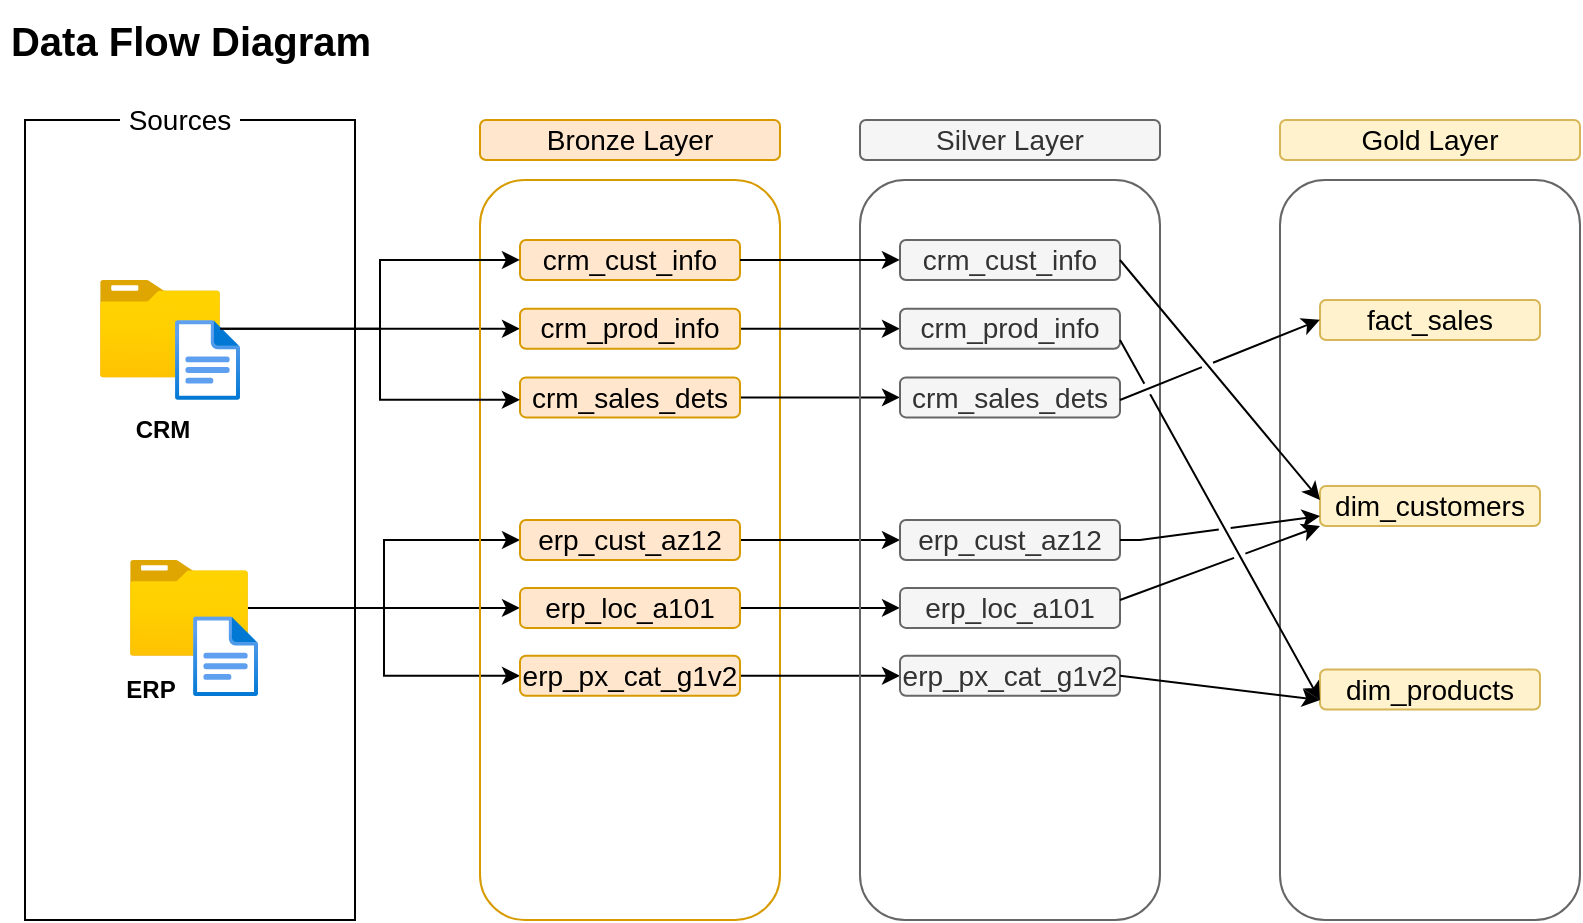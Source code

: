 <mxfile version="28.0.6">
  <diagram name="Page-1" id="jRa60wuSDI2qEYhYIGw1">
    <mxGraphModel dx="772" dy="501" grid="1" gridSize="10" guides="1" tooltips="1" connect="1" arrows="1" fold="1" page="1" pageScale="1" pageWidth="850" pageHeight="1100" math="0" shadow="0">
      <root>
        <mxCell id="0" />
        <mxCell id="1" parent="0" />
        <mxCell id="a6cSThjE33P_qZXsLEnQ-1" value="Data Flow Diagram" style="text;html=1;align=center;verticalAlign=middle;resizable=0;points=[];autosize=1;strokeColor=none;fillColor=none;fontStyle=1;fontSize=20;" parent="1" vertex="1">
          <mxGeometry x="40" y="20" width="190" height="40" as="geometry" />
        </mxCell>
        <mxCell id="a6cSThjE33P_qZXsLEnQ-3" value="" style="rounded=0;whiteSpace=wrap;html=1;" parent="1" vertex="1">
          <mxGeometry x="52.5" y="80" width="165" height="400" as="geometry" />
        </mxCell>
        <mxCell id="a6cSThjE33P_qZXsLEnQ-4" value="Sources" style="rounded=1;whiteSpace=wrap;html=1;fontSize=14;strokeColor=none;" parent="1" vertex="1">
          <mxGeometry x="100" y="70" width="60" height="20" as="geometry" />
        </mxCell>
        <mxCell id="a6cSThjE33P_qZXsLEnQ-30" style="edgeStyle=orthogonalEdgeStyle;rounded=0;orthogonalLoop=1;jettySize=auto;html=1;entryX=0;entryY=0.5;entryDx=0;entryDy=0;" parent="1" source="a6cSThjE33P_qZXsLEnQ-5" target="a6cSThjE33P_qZXsLEnQ-21" edge="1">
          <mxGeometry relative="1" as="geometry" />
        </mxCell>
        <mxCell id="a6cSThjE33P_qZXsLEnQ-5" value="" style="image;aspect=fixed;html=1;points=[];align=center;fontSize=12;image=img/lib/azure2/general/Folder_Blank.svg;" parent="1" vertex="1">
          <mxGeometry x="90" y="160" width="60" height="48.69" as="geometry" />
        </mxCell>
        <mxCell id="a6cSThjE33P_qZXsLEnQ-6" value="" style="image;aspect=fixed;html=1;points=[];align=center;fontSize=12;image=img/lib/azure2/general/File.svg;" parent="1" vertex="1">
          <mxGeometry x="127.54" y="180" width="32.46" height="40" as="geometry" />
        </mxCell>
        <mxCell id="a6cSThjE33P_qZXsLEnQ-7" value="&lt;b&gt;CRM&lt;/b&gt;" style="text;html=1;align=center;verticalAlign=middle;resizable=0;points=[];autosize=1;strokeColor=none;fillColor=none;" parent="1" vertex="1">
          <mxGeometry x="95.5" y="220" width="50" height="30" as="geometry" />
        </mxCell>
        <mxCell id="a6cSThjE33P_qZXsLEnQ-39" style="edgeStyle=orthogonalEdgeStyle;rounded=0;orthogonalLoop=1;jettySize=auto;html=1;entryX=0;entryY=0.5;entryDx=0;entryDy=0;" parent="1" source="a6cSThjE33P_qZXsLEnQ-8" target="a6cSThjE33P_qZXsLEnQ-35" edge="1">
          <mxGeometry relative="1" as="geometry" />
        </mxCell>
        <mxCell id="a6cSThjE33P_qZXsLEnQ-41" style="edgeStyle=orthogonalEdgeStyle;rounded=0;orthogonalLoop=1;jettySize=auto;html=1;entryX=0;entryY=0.5;entryDx=0;entryDy=0;" parent="1" source="a6cSThjE33P_qZXsLEnQ-8" target="a6cSThjE33P_qZXsLEnQ-34" edge="1">
          <mxGeometry relative="1" as="geometry" />
        </mxCell>
        <mxCell id="a6cSThjE33P_qZXsLEnQ-49" style="edgeStyle=orthogonalEdgeStyle;rounded=0;orthogonalLoop=1;jettySize=auto;html=1;entryX=0;entryY=0.5;entryDx=0;entryDy=0;" parent="1" source="a6cSThjE33P_qZXsLEnQ-8" target="a6cSThjE33P_qZXsLEnQ-36" edge="1">
          <mxGeometry relative="1" as="geometry" />
        </mxCell>
        <mxCell id="a6cSThjE33P_qZXsLEnQ-8" value="" style="image;aspect=fixed;html=1;points=[];align=center;fontSize=12;image=img/lib/azure2/general/Folder_Blank.svg;" parent="1" vertex="1">
          <mxGeometry x="105" y="300" width="59" height="47.88" as="geometry" />
        </mxCell>
        <mxCell id="a6cSThjE33P_qZXsLEnQ-9" value="" style="image;aspect=fixed;html=1;points=[];align=center;fontSize=12;image=img/lib/azure2/general/File.svg;" parent="1" vertex="1">
          <mxGeometry x="136.54" y="328.12" width="32.46" height="40" as="geometry" />
        </mxCell>
        <mxCell id="a6cSThjE33P_qZXsLEnQ-10" value="ERP" style="text;html=1;align=center;verticalAlign=middle;resizable=0;points=[];autosize=1;strokeColor=none;fillColor=none;fontStyle=1" parent="1" vertex="1">
          <mxGeometry x="90" y="349.76" width="50" height="30" as="geometry" />
        </mxCell>
        <mxCell id="a6cSThjE33P_qZXsLEnQ-13" value="" style="rounded=1;whiteSpace=wrap;html=1;fillColor=none;strokeColor=#d79b00;" parent="1" vertex="1">
          <mxGeometry x="280" y="110" width="150" height="370" as="geometry" />
        </mxCell>
        <mxCell id="a6cSThjE33P_qZXsLEnQ-14" value="Bronze Layer" style="rounded=1;whiteSpace=wrap;html=1;fontSize=14;fillColor=#ffe6cc;strokeColor=#d79b00;" parent="1" vertex="1">
          <mxGeometry x="280" y="80" width="150" height="20" as="geometry" />
        </mxCell>
        <mxCell id="a6cSThjE33P_qZXsLEnQ-15" value="crm_cust_info" style="rounded=1;whiteSpace=wrap;html=1;fontSize=14;fillColor=#ffe6cc;strokeColor=#d79b00;" parent="1" vertex="1">
          <mxGeometry x="300" y="140" width="110" height="20" as="geometry" />
        </mxCell>
        <mxCell id="LrQN_TXFuNfY9xNI4IL4-10" style="edgeStyle=orthogonalEdgeStyle;rounded=0;orthogonalLoop=1;jettySize=auto;html=1;entryX=0;entryY=0.5;entryDx=0;entryDy=0;" parent="1" source="a6cSThjE33P_qZXsLEnQ-21" target="LrQN_TXFuNfY9xNI4IL4-4" edge="1">
          <mxGeometry relative="1" as="geometry" />
        </mxCell>
        <mxCell id="a6cSThjE33P_qZXsLEnQ-21" value="crm_prod_info" style="rounded=1;whiteSpace=wrap;html=1;fontSize=14;fillColor=#ffe6cc;strokeColor=#d79b00;" parent="1" vertex="1">
          <mxGeometry x="300" y="174.34" width="110" height="20" as="geometry" />
        </mxCell>
        <mxCell id="LrQN_TXFuNfY9xNI4IL4-11" style="edgeStyle=orthogonalEdgeStyle;rounded=0;orthogonalLoop=1;jettySize=auto;html=1;entryX=0;entryY=0.5;entryDx=0;entryDy=0;" parent="1" source="a6cSThjE33P_qZXsLEnQ-22" target="LrQN_TXFuNfY9xNI4IL4-5" edge="1">
          <mxGeometry relative="1" as="geometry" />
        </mxCell>
        <mxCell id="a6cSThjE33P_qZXsLEnQ-22" value="crm_sales_dets" style="rounded=1;whiteSpace=wrap;html=1;fontSize=14;fillColor=#ffe6cc;strokeColor=#d79b00;" parent="1" vertex="1">
          <mxGeometry x="300" y="208.69" width="110" height="20" as="geometry" />
        </mxCell>
        <mxCell id="a6cSThjE33P_qZXsLEnQ-31" style="edgeStyle=orthogonalEdgeStyle;rounded=0;orthogonalLoop=1;jettySize=auto;html=1;entryX=0.133;entryY=0.108;entryDx=0;entryDy=0;entryPerimeter=0;" parent="1" source="a6cSThjE33P_qZXsLEnQ-5" target="a6cSThjE33P_qZXsLEnQ-13" edge="1">
          <mxGeometry relative="1" as="geometry">
            <Array as="points">
              <mxPoint x="230" y="184" />
              <mxPoint x="230" y="150" />
            </Array>
          </mxGeometry>
        </mxCell>
        <mxCell id="a6cSThjE33P_qZXsLEnQ-32" style="edgeStyle=orthogonalEdgeStyle;rounded=0;orthogonalLoop=1;jettySize=auto;html=1;entryX=0.133;entryY=0.297;entryDx=0;entryDy=0;entryPerimeter=0;" parent="1" target="a6cSThjE33P_qZXsLEnQ-13" edge="1">
          <mxGeometry relative="1" as="geometry">
            <mxPoint x="230" y="180" as="sourcePoint" />
            <Array as="points">
              <mxPoint x="230" y="220" />
            </Array>
          </mxGeometry>
        </mxCell>
        <mxCell id="LrQN_TXFuNfY9xNI4IL4-12" style="edgeStyle=orthogonalEdgeStyle;rounded=0;orthogonalLoop=1;jettySize=auto;html=1;entryX=0;entryY=0.5;entryDx=0;entryDy=0;" parent="1" source="a6cSThjE33P_qZXsLEnQ-34" target="LrQN_TXFuNfY9xNI4IL4-6" edge="1">
          <mxGeometry relative="1" as="geometry" />
        </mxCell>
        <mxCell id="a6cSThjE33P_qZXsLEnQ-34" value="erp_cust_az12" style="rounded=1;whiteSpace=wrap;html=1;fontSize=14;fillColor=#ffe6cc;strokeColor=#d79b00;" parent="1" vertex="1">
          <mxGeometry x="300" y="280" width="110" height="20" as="geometry" />
        </mxCell>
        <mxCell id="LrQN_TXFuNfY9xNI4IL4-13" style="edgeStyle=orthogonalEdgeStyle;rounded=0;orthogonalLoop=1;jettySize=auto;html=1;entryX=0;entryY=0.5;entryDx=0;entryDy=0;" parent="1" source="a6cSThjE33P_qZXsLEnQ-35" target="LrQN_TXFuNfY9xNI4IL4-7" edge="1">
          <mxGeometry relative="1" as="geometry" />
        </mxCell>
        <mxCell id="a6cSThjE33P_qZXsLEnQ-35" value="erp_loc_a101" style="rounded=1;whiteSpace=wrap;html=1;fontSize=14;fillColor=#ffe6cc;strokeColor=#d79b00;" parent="1" vertex="1">
          <mxGeometry x="300" y="313.94" width="110" height="20" as="geometry" />
        </mxCell>
        <mxCell id="LrQN_TXFuNfY9xNI4IL4-14" value="" style="edgeStyle=orthogonalEdgeStyle;rounded=0;orthogonalLoop=1;jettySize=auto;html=1;" parent="1" source="a6cSThjE33P_qZXsLEnQ-36" target="LrQN_TXFuNfY9xNI4IL4-8" edge="1">
          <mxGeometry relative="1" as="geometry" />
        </mxCell>
        <mxCell id="a6cSThjE33P_qZXsLEnQ-36" value="erp_px_cat_g1v2" style="rounded=1;whiteSpace=wrap;html=1;fontSize=14;fillColor=#ffe6cc;strokeColor=#d79b00;" parent="1" vertex="1">
          <mxGeometry x="300" y="347.88" width="110" height="20" as="geometry" />
        </mxCell>
        <mxCell id="LrQN_TXFuNfY9xNI4IL4-1" value="" style="rounded=1;whiteSpace=wrap;html=1;fillColor=none;strokeColor=#666666;fontColor=#333333;" parent="1" vertex="1">
          <mxGeometry x="470" y="110" width="150" height="370" as="geometry" />
        </mxCell>
        <mxCell id="LrQN_TXFuNfY9xNI4IL4-2" value="Silver Layer" style="rounded=1;whiteSpace=wrap;html=1;fontSize=14;fillColor=#f5f5f5;strokeColor=#666666;fontColor=#333333;" parent="1" vertex="1">
          <mxGeometry x="470" y="80" width="150" height="20" as="geometry" />
        </mxCell>
        <mxCell id="LrQN_TXFuNfY9xNI4IL4-3" value="crm_cust_info" style="rounded=1;whiteSpace=wrap;html=1;fontSize=14;fillColor=#f5f5f5;strokeColor=#666666;fontColor=#333333;" parent="1" vertex="1">
          <mxGeometry x="490" y="140" width="110" height="20" as="geometry" />
        </mxCell>
        <mxCell id="LrQN_TXFuNfY9xNI4IL4-4" value="crm_prod_info" style="rounded=1;whiteSpace=wrap;html=1;fontSize=14;fillColor=#f5f5f5;strokeColor=#666666;fontColor=#333333;" parent="1" vertex="1">
          <mxGeometry x="490" y="174.34" width="110" height="20" as="geometry" />
        </mxCell>
        <mxCell id="LrQN_TXFuNfY9xNI4IL4-5" value="crm_sales_dets" style="rounded=1;whiteSpace=wrap;html=1;fontSize=14;fillColor=#f5f5f5;strokeColor=#666666;fontColor=#333333;" parent="1" vertex="1">
          <mxGeometry x="490" y="208.69" width="110" height="20" as="geometry" />
        </mxCell>
        <mxCell id="LrQN_TXFuNfY9xNI4IL4-6" value="erp_cust_az12" style="rounded=1;whiteSpace=wrap;html=1;fontSize=14;fillColor=#f5f5f5;strokeColor=#666666;fontColor=#333333;" parent="1" vertex="1">
          <mxGeometry x="490" y="280" width="110" height="20" as="geometry" />
        </mxCell>
        <mxCell id="LrQN_TXFuNfY9xNI4IL4-7" value="erp_loc_a101" style="rounded=1;whiteSpace=wrap;html=1;fontSize=14;fillColor=#f5f5f5;strokeColor=#666666;fontColor=#333333;" parent="1" vertex="1">
          <mxGeometry x="490" y="313.94" width="110" height="20" as="geometry" />
        </mxCell>
        <mxCell id="LrQN_TXFuNfY9xNI4IL4-8" value="erp_px_cat_g1v2" style="rounded=1;whiteSpace=wrap;html=1;fontSize=14;fillColor=#f5f5f5;strokeColor=#666666;fontColor=#333333;" parent="1" vertex="1">
          <mxGeometry x="490" y="347.88" width="110" height="20" as="geometry" />
        </mxCell>
        <mxCell id="LrQN_TXFuNfY9xNI4IL4-9" style="edgeStyle=orthogonalEdgeStyle;rounded=0;orthogonalLoop=1;jettySize=auto;html=1;entryX=0.133;entryY=0.108;entryDx=0;entryDy=0;entryPerimeter=0;" parent="1" source="a6cSThjE33P_qZXsLEnQ-15" target="LrQN_TXFuNfY9xNI4IL4-1" edge="1">
          <mxGeometry relative="1" as="geometry" />
        </mxCell>
        <mxCell id="_rc5JhdYrfhFZZm6Xi5J-1" value="" style="rounded=1;whiteSpace=wrap;html=1;fillColor=none;strokeColor=#666666;fontColor=#333333;" vertex="1" parent="1">
          <mxGeometry x="680" y="110" width="150" height="370" as="geometry" />
        </mxCell>
        <mxCell id="_rc5JhdYrfhFZZm6Xi5J-2" value="Gold Layer" style="rounded=1;whiteSpace=wrap;html=1;fontSize=14;fillColor=#fff2cc;strokeColor=#d6b656;" vertex="1" parent="1">
          <mxGeometry x="680" y="80" width="150" height="20" as="geometry" />
        </mxCell>
        <mxCell id="_rc5JhdYrfhFZZm6Xi5J-3" value="fact_sales" style="rounded=1;whiteSpace=wrap;html=1;fontSize=14;fillColor=#fff2cc;strokeColor=#d6b656;" vertex="1" parent="1">
          <mxGeometry x="700" y="170" width="110" height="20" as="geometry" />
        </mxCell>
        <mxCell id="_rc5JhdYrfhFZZm6Xi5J-4" value="dim_customers" style="rounded=1;whiteSpace=wrap;html=1;fontSize=14;fillColor=#fff2cc;strokeColor=#d6b656;" vertex="1" parent="1">
          <mxGeometry x="700" y="263.03" width="110" height="20" as="geometry" />
        </mxCell>
        <mxCell id="_rc5JhdYrfhFZZm6Xi5J-5" value="dim_products" style="rounded=1;whiteSpace=wrap;html=1;fontSize=14;fillColor=#fff2cc;strokeColor=#d6b656;" vertex="1" parent="1">
          <mxGeometry x="700" y="354.76" width="110" height="20" as="geometry" />
        </mxCell>
        <mxCell id="_rc5JhdYrfhFZZm6Xi5J-11" value="" style="endArrow=classic;html=1;rounded=0;jumpStyle=gap;" edge="1" parent="1">
          <mxGeometry width="50" height="50" relative="1" as="geometry">
            <mxPoint x="600" y="150" as="sourcePoint" />
            <mxPoint x="700" y="270" as="targetPoint" />
            <Array as="points">
              <mxPoint x="600" y="150" />
            </Array>
          </mxGeometry>
        </mxCell>
        <mxCell id="_rc5JhdYrfhFZZm6Xi5J-12" value="" style="endArrow=classic;html=1;rounded=0;entryX=0.133;entryY=0.189;entryDx=0;entryDy=0;entryPerimeter=0;jumpStyle=gap;" edge="1" parent="1" target="_rc5JhdYrfhFZZm6Xi5J-1">
          <mxGeometry width="50" height="50" relative="1" as="geometry">
            <mxPoint x="600" y="220" as="sourcePoint" />
            <mxPoint x="730" y="360" as="targetPoint" />
            <Array as="points">
              <mxPoint x="600" y="220" />
            </Array>
          </mxGeometry>
        </mxCell>
        <mxCell id="_rc5JhdYrfhFZZm6Xi5J-13" value="" style="endArrow=classic;html=1;rounded=0;entryX=0.133;entryY=0.703;entryDx=0;entryDy=0;entryPerimeter=0;jumpStyle=gap;" edge="1" parent="1" target="_rc5JhdYrfhFZZm6Xi5J-1">
          <mxGeometry width="50" height="50" relative="1" as="geometry">
            <mxPoint x="600" y="190" as="sourcePoint" />
            <mxPoint x="730" y="360" as="targetPoint" />
            <Array as="points">
              <mxPoint x="600" y="190" />
            </Array>
          </mxGeometry>
        </mxCell>
        <mxCell id="_rc5JhdYrfhFZZm6Xi5J-14" value="" style="endArrow=classic;html=1;rounded=0;entryX=0;entryY=0.75;entryDx=0;entryDy=0;jumpStyle=gap;" edge="1" parent="1" target="_rc5JhdYrfhFZZm6Xi5J-4">
          <mxGeometry width="50" height="50" relative="1" as="geometry">
            <mxPoint x="600" y="290" as="sourcePoint" />
            <mxPoint x="730" y="290" as="targetPoint" />
            <Array as="points">
              <mxPoint x="600" y="290" />
              <mxPoint x="610" y="290" />
            </Array>
          </mxGeometry>
        </mxCell>
        <mxCell id="_rc5JhdYrfhFZZm6Xi5J-16" value="" style="endArrow=classic;html=1;rounded=0;entryX=0;entryY=1;entryDx=0;entryDy=0;jumpStyle=gap;" edge="1" parent="1" target="_rc5JhdYrfhFZZm6Xi5J-4">
          <mxGeometry width="50" height="50" relative="1" as="geometry">
            <mxPoint x="600" y="320" as="sourcePoint" />
            <mxPoint x="730" y="320" as="targetPoint" />
            <Array as="points" />
          </mxGeometry>
        </mxCell>
        <mxCell id="_rc5JhdYrfhFZZm6Xi5J-18" value="" style="endArrow=classic;html=1;rounded=0;exitX=1;exitY=0.5;exitDx=0;exitDy=0;jumpStyle=gap;" edge="1" parent="1" source="LrQN_TXFuNfY9xNI4IL4-8">
          <mxGeometry width="50" height="50" relative="1" as="geometry">
            <mxPoint x="630" y="397" as="sourcePoint" />
            <mxPoint x="700" y="370" as="targetPoint" />
            <Array as="points" />
          </mxGeometry>
        </mxCell>
      </root>
    </mxGraphModel>
  </diagram>
</mxfile>

